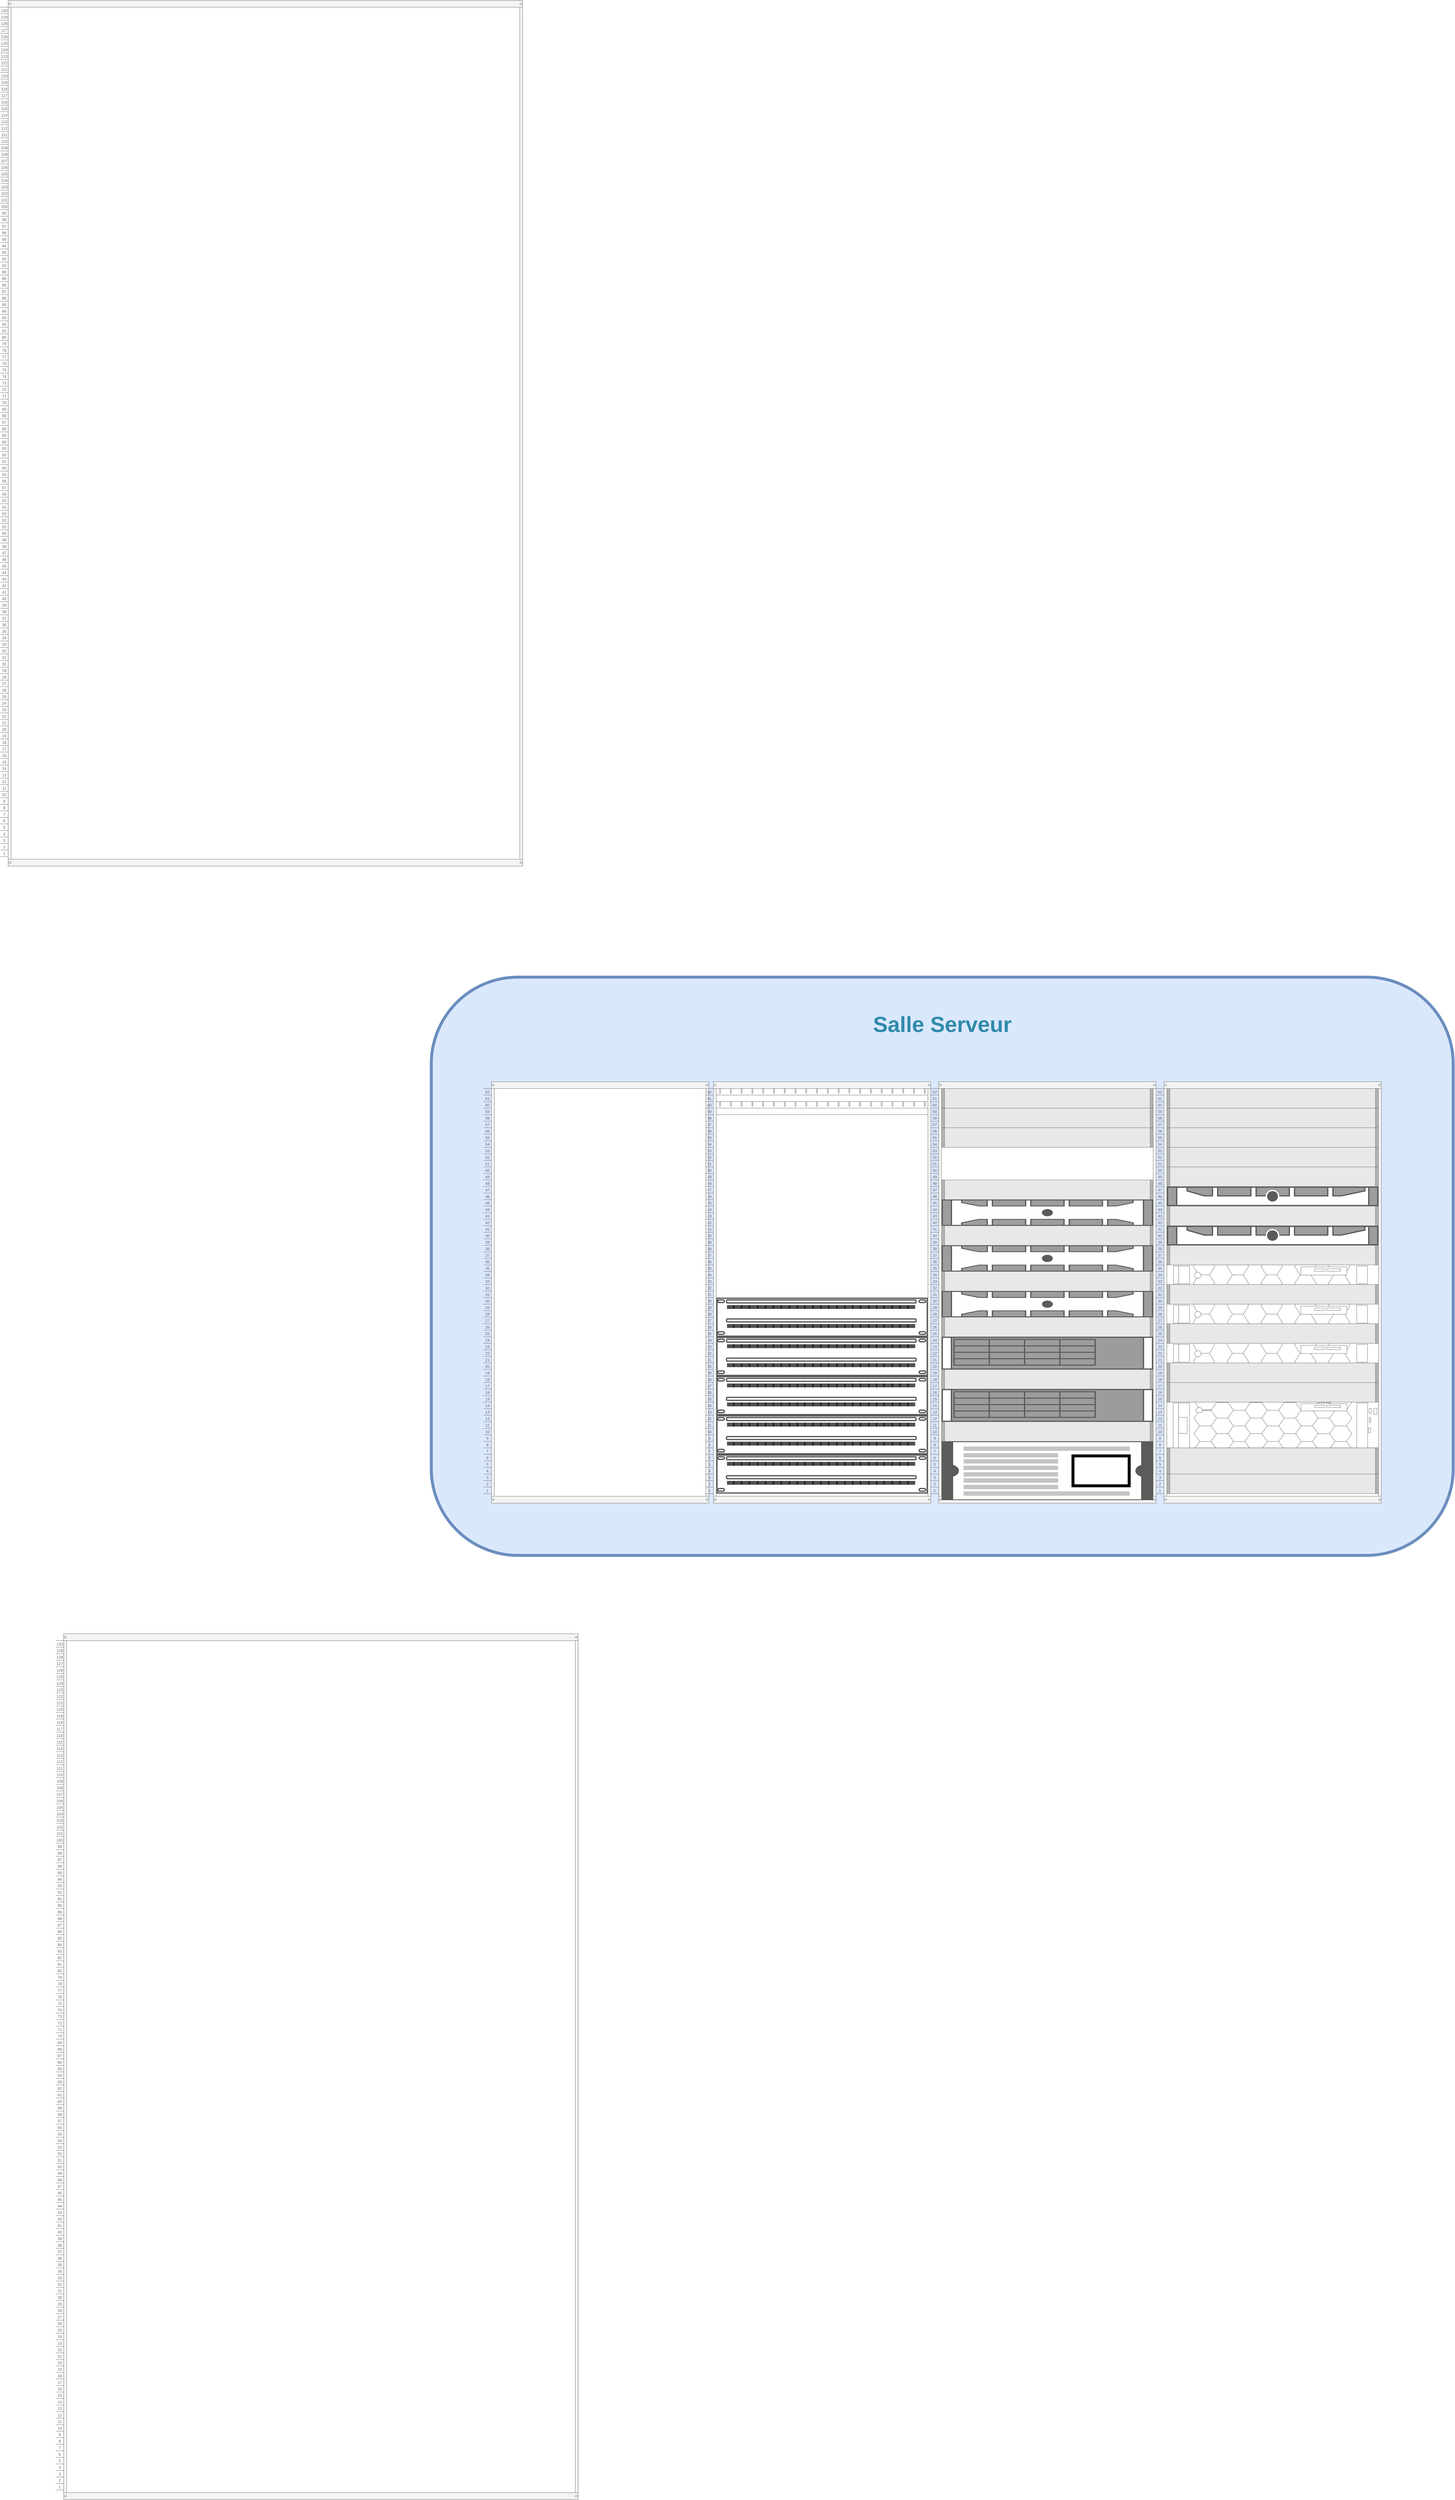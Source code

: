 <mxfile version="14.5.1" type="device"><diagram id="nnUYVyBrkdpLFbI5bxDf" name="Page-1"><mxGraphModel dx="6280" dy="9225" grid="1" gridSize="10" guides="1" tooltips="1" connect="1" arrows="1" fold="1" page="1" pageScale="1" pageWidth="3300" pageHeight="2339" math="0" shadow="0"><root><mxCell id="0"/><mxCell id="1" parent="0"/><mxCell id="6_qTBxh7tRdVixuZlOHr-1" value="" style="rounded=1;whiteSpace=wrap;html=1;fillColor=#dae8fc;strokeColor=#6c8ebf;strokeWidth=9;" parent="1" vertex="1"><mxGeometry x="1710" y="250" width="3130" height="1770" as="geometry"/></mxCell><mxCell id="6_qTBxh7tRdVixuZlOHr-3" value="" style="strokeColor=#666666;html=1;verticalLabelPosition=bottom;labelBackgroundColor=#ffffff;verticalAlign=top;outlineConnect=0;shadow=0;dashed=0;shape=mxgraph.rackGeneral.container;fillColor2=#f4f4f4;container=1;collapsible=0;childLayout=rack;allowGaps=1;marginLeft=33;marginRight=9;marginTop=21;marginBottom=22;textColor=#666666;numDisp=ascend;" parent="1" vertex="1"><mxGeometry x="1870" y="570" width="690" height="1290" as="geometry"/></mxCell><mxCell id="6_qTBxh7tRdVixuZlOHr-5" value="" style="strokeColor=#666666;html=1;verticalLabelPosition=bottom;labelBackgroundColor=#ffffff;verticalAlign=top;outlineConnect=0;shadow=0;dashed=0;shape=mxgraph.rackGeneral.container;fillColor2=#f4f4f4;container=1;collapsible=0;childLayout=rack;allowGaps=1;marginLeft=33;marginRight=9;marginTop=21;marginBottom=22;textColor=#666666;numDisp=ascend;" parent="1" vertex="1"><mxGeometry x="2550" y="570" width="690" height="1290" as="geometry"/></mxCell><mxCell id="6_qTBxh7tRdVixuZlOHr-62" value="" style="strokeColor=#666666;html=1;labelPosition=right;align=left;spacingLeft=15;shadow=0;dashed=0;outlineConnect=0;shape=mxgraph.rackGeneral.horCableDuct;fontSize=67;" parent="6_qTBxh7tRdVixuZlOHr-5" vertex="1"><mxGeometry x="33" y="21" width="648" height="20" as="geometry"/></mxCell><mxCell id="6_qTBxh7tRdVixuZlOHr-63" value="" style="strokeColor=#666666;html=1;labelPosition=right;align=left;spacingLeft=15;shadow=0;dashed=0;outlineConnect=0;shape=mxgraph.rackGeneral.horRoutingBank;fontSize=67;" parent="6_qTBxh7tRdVixuZlOHr-5" vertex="1"><mxGeometry x="33" y="41" width="648" height="20" as="geometry"/></mxCell><mxCell id="6_qTBxh7tRdVixuZlOHr-64" value="" style="strokeColor=#666666;html=1;labelPosition=right;align=left;spacingLeft=15;shadow=0;dashed=0;outlineConnect=0;shape=mxgraph.rackGeneral.horCableDuct;fontSize=67;" parent="6_qTBxh7tRdVixuZlOHr-5" vertex="1"><mxGeometry x="33" y="61" width="648" height="20" as="geometry"/></mxCell><mxCell id="6_qTBxh7tRdVixuZlOHr-65" value="" style="strokeColor=#666666;html=1;labelPosition=right;align=left;spacingLeft=15;shadow=0;dashed=0;outlineConnect=0;shape=mxgraph.rackGeneral.horRoutingBank;fontSize=67;" parent="6_qTBxh7tRdVixuZlOHr-5" vertex="1"><mxGeometry x="33" y="81" width="648" height="20" as="geometry"/></mxCell><mxCell id="6_qTBxh7tRdVixuZlOHr-60" value="" style="strokeColor=#666666;html=1;labelPosition=right;align=left;spacingLeft=15;shadow=0;dashed=0;outlineConnect=0;shape=mxgraph.rack.general.cat5e_enhanced_patch_panel_48_ports;fontSize=67;" parent="6_qTBxh7tRdVixuZlOHr-5" vertex="1"><mxGeometry x="33" y="661" width="648" height="120" as="geometry"/></mxCell><mxCell id="6_qTBxh7tRdVixuZlOHr-58" value="" style="strokeColor=#666666;html=1;labelPosition=right;align=left;spacingLeft=15;shadow=0;dashed=0;outlineConnect=0;shape=mxgraph.rack.general.cat5e_enhanced_patch_panel_48_ports;fontSize=67;" parent="6_qTBxh7tRdVixuZlOHr-5" vertex="1"><mxGeometry x="33" y="781" width="648" height="120" as="geometry"/></mxCell><mxCell id="6_qTBxh7tRdVixuZlOHr-57" value="" style="strokeColor=#666666;html=1;labelPosition=right;align=left;spacingLeft=15;shadow=0;dashed=0;outlineConnect=0;shape=mxgraph.rack.general.cat5e_enhanced_patch_panel_48_ports;fontSize=67;" parent="6_qTBxh7tRdVixuZlOHr-5" vertex="1"><mxGeometry x="33" y="901" width="648" height="120" as="geometry"/></mxCell><mxCell id="6_qTBxh7tRdVixuZlOHr-56" value="" style="strokeColor=#666666;html=1;labelPosition=right;align=left;spacingLeft=15;shadow=0;dashed=0;outlineConnect=0;shape=mxgraph.rack.general.cat5e_enhanced_patch_panel_48_ports;fontSize=67;" parent="6_qTBxh7tRdVixuZlOHr-5" vertex="1"><mxGeometry x="33" y="1021" width="648" height="120" as="geometry"/></mxCell><mxCell id="6_qTBxh7tRdVixuZlOHr-59" value="" style="strokeColor=#666666;html=1;labelPosition=right;align=left;spacingLeft=15;shadow=0;dashed=0;outlineConnect=0;shape=mxgraph.rack.general.cat5e_enhanced_patch_panel_48_ports;fontSize=67;" parent="6_qTBxh7tRdVixuZlOHr-5" vertex="1"><mxGeometry x="33" y="1141" width="648" height="120" as="geometry"/></mxCell><mxCell id="6_qTBxh7tRdVixuZlOHr-6" value="" style="strokeColor=#666666;html=1;verticalLabelPosition=bottom;labelBackgroundColor=#ffffff;verticalAlign=top;outlineConnect=0;shadow=0;dashed=0;shape=mxgraph.rackGeneral.container;fillColor2=#f4f4f4;container=1;collapsible=0;childLayout=rack;allowGaps=1;marginLeft=33;marginRight=9;marginTop=21;marginBottom=22;textColor=#666666;numDisp=ascend;" parent="1" vertex="1"><mxGeometry x="3240" y="570" width="690" height="1290" as="geometry"/></mxCell><mxCell id="6_qTBxh7tRdVixuZlOHr-33" value="" style="strokeColor=#666666;html=1;labelPosition=right;align=left;spacingLeft=15;shadow=0;dashed=0;outlineConnect=0;shape=mxgraph.rackGeneral.plate;fillColor=#e8e8e8;fontSize=67;" parent="6_qTBxh7tRdVixuZlOHr-6" vertex="1"><mxGeometry x="33" y="21" width="648" height="60" as="geometry"/></mxCell><mxCell id="6_qTBxh7tRdVixuZlOHr-34" value="" style="strokeColor=#666666;html=1;labelPosition=right;align=left;spacingLeft=15;shadow=0;dashed=0;outlineConnect=0;shape=mxgraph.rackGeneral.plate;fillColor=#e8e8e8;fontSize=67;" parent="6_qTBxh7tRdVixuZlOHr-6" vertex="1"><mxGeometry x="33" y="81" width="648" height="60" as="geometry"/></mxCell><mxCell id="6_qTBxh7tRdVixuZlOHr-35" value="" style="strokeColor=#666666;html=1;labelPosition=right;align=left;spacingLeft=15;shadow=0;dashed=0;outlineConnect=0;shape=mxgraph.rackGeneral.plate;fillColor=#e8e8e8;fontSize=67;" parent="6_qTBxh7tRdVixuZlOHr-6" vertex="1"><mxGeometry x="33" y="141" width="648" height="60" as="geometry"/></mxCell><mxCell id="6_qTBxh7tRdVixuZlOHr-37" value="" style="strokeColor=#666666;html=1;labelPosition=right;align=left;spacingLeft=15;shadow=0;dashed=0;outlineConnect=0;shape=mxgraph.rackGeneral.plate;fillColor=#e8e8e8;fontSize=67;" parent="6_qTBxh7tRdVixuZlOHr-6" vertex="1"><mxGeometry x="33" y="301" width="648" height="60" as="geometry"/></mxCell><mxCell id="6_qTBxh7tRdVixuZlOHr-38" value="" style="strokeColor=#666666;html=1;labelPosition=right;align=left;spacingLeft=15;shadow=0;dashed=0;outlineConnect=0;shape=mxgraph.rack.dell.poweredge_r730;fontSize=67;" parent="6_qTBxh7tRdVixuZlOHr-6" vertex="1"><mxGeometry x="33" y="361" width="648" height="80" as="geometry"/></mxCell><mxCell id="6_qTBxh7tRdVixuZlOHr-39" value="" style="strokeColor=#666666;html=1;labelPosition=right;align=left;spacingLeft=15;shadow=0;dashed=0;outlineConnect=0;shape=mxgraph.rackGeneral.plate;fillColor=#e8e8e8;fontSize=67;" parent="6_qTBxh7tRdVixuZlOHr-6" vertex="1"><mxGeometry x="33" y="441" width="648" height="60" as="geometry"/></mxCell><mxCell id="6_qTBxh7tRdVixuZlOHr-40" value="" style="strokeColor=#666666;html=1;labelPosition=right;align=left;spacingLeft=15;shadow=0;dashed=0;outlineConnect=0;shape=mxgraph.rack.dell.poweredge_r730;fontSize=67;" parent="6_qTBxh7tRdVixuZlOHr-6" vertex="1"><mxGeometry x="33" y="501" width="648" height="80" as="geometry"/></mxCell><mxCell id="6_qTBxh7tRdVixuZlOHr-41" value="" style="strokeColor=#666666;html=1;labelPosition=right;align=left;spacingLeft=15;shadow=0;dashed=0;outlineConnect=0;shape=mxgraph.rackGeneral.plate;fillColor=#e8e8e8;fontSize=67;" parent="6_qTBxh7tRdVixuZlOHr-6" vertex="1"><mxGeometry x="33" y="581" width="648" height="60" as="geometry"/></mxCell><mxCell id="6_qTBxh7tRdVixuZlOHr-42" value="" style="strokeColor=#666666;html=1;labelPosition=right;align=left;spacingLeft=15;shadow=0;dashed=0;outlineConnect=0;shape=mxgraph.rack.dell.poweredge_r730;fontSize=67;" parent="6_qTBxh7tRdVixuZlOHr-6" vertex="1"><mxGeometry x="33" y="641" width="648" height="80" as="geometry"/></mxCell><mxCell id="6_qTBxh7tRdVixuZlOHr-43" value="" style="strokeColor=#666666;html=1;labelPosition=right;align=left;spacingLeft=15;shadow=0;dashed=0;outlineConnect=0;shape=mxgraph.rackGeneral.plate;fillColor=#e8e8e8;fontSize=67;" parent="6_qTBxh7tRdVixuZlOHr-6" vertex="1"><mxGeometry x="33" y="721" width="648" height="60" as="geometry"/></mxCell><mxCell id="6_qTBxh7tRdVixuZlOHr-44" value="" style="shape=mxgraph.rack.hp.hp_proliant_dl380p_g8;html=1;labelPosition=right;align=left;spacingLeft=15;dashed=0;shadow=0;fillColor=#ffffff;strokeWidth=9;fontSize=67;" parent="6_qTBxh7tRdVixuZlOHr-6" vertex="1"><mxGeometry x="33" y="781" width="648" height="100" as="geometry"/></mxCell><mxCell id="6_qTBxh7tRdVixuZlOHr-45" value="" style="strokeColor=#666666;html=1;labelPosition=right;align=left;spacingLeft=15;shadow=0;dashed=0;outlineConnect=0;shape=mxgraph.rackGeneral.plate;fillColor=#e8e8e8;fontSize=67;" parent="6_qTBxh7tRdVixuZlOHr-6" vertex="1"><mxGeometry x="33" y="881" width="648" height="60" as="geometry"/></mxCell><mxCell id="6_qTBxh7tRdVixuZlOHr-46" value="" style="shape=mxgraph.rack.hp.hp_proliant_dl380p_g8;html=1;labelPosition=right;align=left;spacingLeft=15;dashed=0;shadow=0;fillColor=#ffffff;strokeWidth=9;fontSize=67;" parent="6_qTBxh7tRdVixuZlOHr-6" vertex="1"><mxGeometry x="33" y="941" width="648" height="100" as="geometry"/></mxCell><mxCell id="6_qTBxh7tRdVixuZlOHr-66" value="" style="strokeColor=#666666;html=1;labelPosition=right;align=left;spacingLeft=15;shadow=0;dashed=0;outlineConnect=0;shape=mxgraph.rackGeneral.plate;fillColor=#e8e8e8;fontSize=67;" parent="6_qTBxh7tRdVixuZlOHr-6" vertex="1"><mxGeometry x="33" y="1041" width="648" height="60" as="geometry"/></mxCell><mxCell id="6_qTBxh7tRdVixuZlOHr-47" value="" style="shape=mxgraph.rack.apc.apc_smart_ups_5000_va_5u;html=1;labelPosition=right;align=left;spacingLeft=15;dashed=0;shadow=0;fillColor=#ffffff;strokeWidth=9;fontSize=67;" parent="6_qTBxh7tRdVixuZlOHr-6" vertex="1"><mxGeometry x="33" y="1101" width="648" height="180" as="geometry"/></mxCell><mxCell id="6_qTBxh7tRdVixuZlOHr-7" value="" style="strokeColor=#666666;html=1;verticalLabelPosition=bottom;labelBackgroundColor=#ffffff;verticalAlign=top;outlineConnect=0;shadow=0;dashed=0;shape=mxgraph.rackGeneral.container;fillColor2=#f4f4f4;container=1;collapsible=0;childLayout=rack;allowGaps=1;marginLeft=33;marginRight=9;marginTop=21;marginBottom=22;textColor=#666666;numDisp=ascend;" parent="1" vertex="1"><mxGeometry x="3930" y="570" width="690" height="1290" as="geometry"/></mxCell><mxCell id="6_qTBxh7tRdVixuZlOHr-9" value="" style="strokeColor=#666666;html=1;labelPosition=right;align=left;spacingLeft=15;shadow=0;dashed=0;outlineConnect=0;shape=mxgraph.rackGeneral.plate;fillColor=#e8e8e8;fontSize=67;" parent="6_qTBxh7tRdVixuZlOHr-7" vertex="1"><mxGeometry x="33" y="21" width="648" height="60" as="geometry"/></mxCell><mxCell id="6_qTBxh7tRdVixuZlOHr-10" value="" style="strokeColor=#666666;html=1;labelPosition=right;align=left;spacingLeft=15;shadow=0;dashed=0;outlineConnect=0;shape=mxgraph.rackGeneral.plate;fillColor=#e8e8e8;fontSize=67;" parent="6_qTBxh7tRdVixuZlOHr-7" vertex="1"><mxGeometry x="33" y="81" width="648" height="60" as="geometry"/></mxCell><mxCell id="6_qTBxh7tRdVixuZlOHr-11" value="" style="strokeColor=#666666;html=1;labelPosition=right;align=left;spacingLeft=15;shadow=0;dashed=0;outlineConnect=0;shape=mxgraph.rackGeneral.plate;fillColor=#e8e8e8;fontSize=67;" parent="6_qTBxh7tRdVixuZlOHr-7" vertex="1"><mxGeometry x="33" y="141" width="648" height="60" as="geometry"/></mxCell><mxCell id="6_qTBxh7tRdVixuZlOHr-15" value="" style="strokeColor=#666666;html=1;labelPosition=right;align=left;spacingLeft=15;shadow=0;dashed=0;outlineConnect=0;shape=mxgraph.rackGeneral.plate;fillColor=#e8e8e8;fontSize=67;" parent="6_qTBxh7tRdVixuZlOHr-7" vertex="1"><mxGeometry x="33" y="201" width="648" height="60" as="geometry"/></mxCell><mxCell id="6_qTBxh7tRdVixuZlOHr-16" value="" style="strokeColor=#666666;html=1;labelPosition=right;align=left;spacingLeft=15;shadow=0;dashed=0;outlineConnect=0;shape=mxgraph.rackGeneral.plate;fillColor=#e8e8e8;fontSize=67;" parent="6_qTBxh7tRdVixuZlOHr-7" vertex="1"><mxGeometry x="33" y="261" width="648" height="60" as="geometry"/></mxCell><mxCell id="6_qTBxh7tRdVixuZlOHr-22" value="" style="strokeColor=#666666;html=1;labelPosition=right;align=left;spacingLeft=15;shadow=0;dashed=0;outlineConnect=0;shape=mxgraph.rack.dell.dell_poweredge_1u;fontSize=67;" parent="6_qTBxh7tRdVixuZlOHr-7" vertex="1"><mxGeometry x="33" y="321" width="648" height="60" as="geometry"/></mxCell><mxCell id="6_qTBxh7tRdVixuZlOHr-19" value="" style="strokeColor=#666666;html=1;labelPosition=right;align=left;spacingLeft=15;shadow=0;dashed=0;outlineConnect=0;shape=mxgraph.rackGeneral.plate;fillColor=#e8e8e8;fontSize=67;" parent="6_qTBxh7tRdVixuZlOHr-7" vertex="1"><mxGeometry x="33" y="381" width="648" height="60" as="geometry"/></mxCell><mxCell id="6_qTBxh7tRdVixuZlOHr-20" value="" style="strokeColor=#666666;html=1;labelPosition=right;align=left;spacingLeft=15;shadow=0;dashed=0;outlineConnect=0;shape=mxgraph.rack.dell.dell_poweredge_1u;fontSize=67;" parent="6_qTBxh7tRdVixuZlOHr-7" vertex="1"><mxGeometry x="33" y="441" width="648" height="60" as="geometry"/></mxCell><mxCell id="6_qTBxh7tRdVixuZlOHr-21" value="" style="strokeColor=#666666;html=1;labelPosition=right;align=left;spacingLeft=15;shadow=0;dashed=0;outlineConnect=0;shape=mxgraph.rackGeneral.plate;fillColor=#e8e8e8;fontSize=67;" parent="6_qTBxh7tRdVixuZlOHr-7" vertex="1"><mxGeometry x="33" y="501" width="648" height="60" as="geometry"/></mxCell><mxCell id="6_qTBxh7tRdVixuZlOHr-23" value="" style="strokeColor=#666666;html=1;labelPosition=right;align=left;spacingLeft=15;shadow=0;dashed=0;outlineConnect=0;shape=mxgraph.rack.dell.poweredge_r440;fontSize=67;" parent="6_qTBxh7tRdVixuZlOHr-7" vertex="1"><mxGeometry x="33" y="561" width="648" height="60" as="geometry"/></mxCell><mxCell id="6_qTBxh7tRdVixuZlOHr-24" value="" style="strokeColor=#666666;html=1;labelPosition=right;align=left;spacingLeft=15;shadow=0;dashed=0;outlineConnect=0;shape=mxgraph.rackGeneral.plate;fillColor=#e8e8e8;fontSize=67;" parent="6_qTBxh7tRdVixuZlOHr-7" vertex="1"><mxGeometry x="33" y="621" width="648" height="60" as="geometry"/></mxCell><mxCell id="6_qTBxh7tRdVixuZlOHr-25" value="" style="strokeColor=#666666;html=1;labelPosition=right;align=left;spacingLeft=15;shadow=0;dashed=0;outlineConnect=0;shape=mxgraph.rack.dell.poweredge_r440;fontSize=67;" parent="6_qTBxh7tRdVixuZlOHr-7" vertex="1"><mxGeometry x="33" y="681" width="648" height="60" as="geometry"/></mxCell><mxCell id="6_qTBxh7tRdVixuZlOHr-26" value="" style="strokeColor=#666666;html=1;labelPosition=right;align=left;spacingLeft=15;shadow=0;dashed=0;outlineConnect=0;shape=mxgraph.rackGeneral.plate;fillColor=#e8e8e8;fontSize=67;" parent="6_qTBxh7tRdVixuZlOHr-7" vertex="1"><mxGeometry x="33" y="741" width="648" height="60" as="geometry"/></mxCell><mxCell id="6_qTBxh7tRdVixuZlOHr-27" value="" style="strokeColor=#666666;html=1;labelPosition=right;align=left;spacingLeft=15;shadow=0;dashed=0;outlineConnect=0;shape=mxgraph.rack.dell.poweredge_r440;fontSize=67;" parent="6_qTBxh7tRdVixuZlOHr-7" vertex="1"><mxGeometry x="33" y="801" width="648" height="60" as="geometry"/></mxCell><mxCell id="6_qTBxh7tRdVixuZlOHr-28" value="" style="strokeColor=#666666;html=1;labelPosition=right;align=left;spacingLeft=15;shadow=0;dashed=0;outlineConnect=0;shape=mxgraph.rackGeneral.plate;fillColor=#e8e8e8;fontSize=67;" parent="6_qTBxh7tRdVixuZlOHr-7" vertex="1"><mxGeometry x="33" y="861" width="648" height="60" as="geometry"/></mxCell><mxCell id="6_qTBxh7tRdVixuZlOHr-29" value="" style="strokeColor=#666666;html=1;labelPosition=right;align=left;spacingLeft=15;shadow=0;dashed=0;outlineConnect=0;shape=mxgraph.rackGeneral.plate;fillColor=#e8e8e8;fontSize=67;" parent="6_qTBxh7tRdVixuZlOHr-7" vertex="1"><mxGeometry x="33" y="921" width="648" height="60" as="geometry"/></mxCell><mxCell id="6_qTBxh7tRdVixuZlOHr-30" value="" style="strokeColor=#666666;html=1;labelPosition=right;align=left;spacingLeft=15;shadow=0;dashed=0;outlineConnect=0;shape=mxgraph.rack.dell.poweredge_r940;fontSize=67;" parent="6_qTBxh7tRdVixuZlOHr-7" vertex="1"><mxGeometry x="33" y="981" width="648" height="140" as="geometry"/></mxCell><mxCell id="6_qTBxh7tRdVixuZlOHr-31" value="" style="strokeColor=#666666;html=1;labelPosition=right;align=left;spacingLeft=15;shadow=0;dashed=0;outlineConnect=0;shape=mxgraph.rackGeneral.plate;fillColor=#e8e8e8;fontSize=67;" parent="6_qTBxh7tRdVixuZlOHr-7" vertex="1"><mxGeometry x="33" y="1121" width="648" height="80" as="geometry"/></mxCell><mxCell id="6_qTBxh7tRdVixuZlOHr-32" value="" style="strokeColor=#666666;html=1;labelPosition=right;align=left;spacingLeft=15;shadow=0;dashed=0;outlineConnect=0;shape=mxgraph.rackGeneral.plate;fillColor=#e8e8e8;fontSize=67;" parent="6_qTBxh7tRdVixuZlOHr-7" vertex="1"><mxGeometry x="33" y="1201" width="648" height="60" as="geometry"/></mxCell><mxCell id="6_qTBxh7tRdVixuZlOHr-8" value="&lt;font color=&quot;#308aab&quot;&gt;Salle Serveur&lt;/font&gt;" style="text;html=1;strokeColor=none;fillColor=none;align=center;verticalAlign=middle;whiteSpace=wrap;rounded=0;fontSize=67;fontStyle=1" parent="1" vertex="1"><mxGeometry x="3042.5" y="350" width="465" height="90" as="geometry"/></mxCell><mxCell id="TGqpSpa9a6QZqBio3Gsx-3" value="" style="strokeColor=#666666;html=1;verticalLabelPosition=bottom;labelBackgroundColor=#ffffff;verticalAlign=top;outlineConnect=0;shadow=0;dashed=0;shape=mxgraph.rackGeneral.container;fillColor2=#f4f4f4;container=1;collapsible=0;childLayout=rack;allowGaps=1;marginLeft=33;marginRight=9;marginTop=21;marginBottom=22;textColor=#666666;numDisp=ascend;" vertex="1" parent="1"><mxGeometry x="390" y="-2740" width="1600" height="2650" as="geometry"/></mxCell><mxCell id="TGqpSpa9a6QZqBio3Gsx-4" value="" style="strokeColor=#666666;html=1;verticalLabelPosition=bottom;labelBackgroundColor=#ffffff;verticalAlign=top;outlineConnect=0;shadow=0;dashed=0;shape=mxgraph.rackGeneral.container;fillColor2=#f4f4f4;container=1;collapsible=0;childLayout=rack;allowGaps=1;marginLeft=33;marginRight=9;marginTop=21;marginBottom=22;textColor=#666666;numDisp=ascend;" vertex="1" parent="1"><mxGeometry x="560" y="2260" width="1600" height="2650" as="geometry"/></mxCell></root></mxGraphModel></diagram></mxfile>